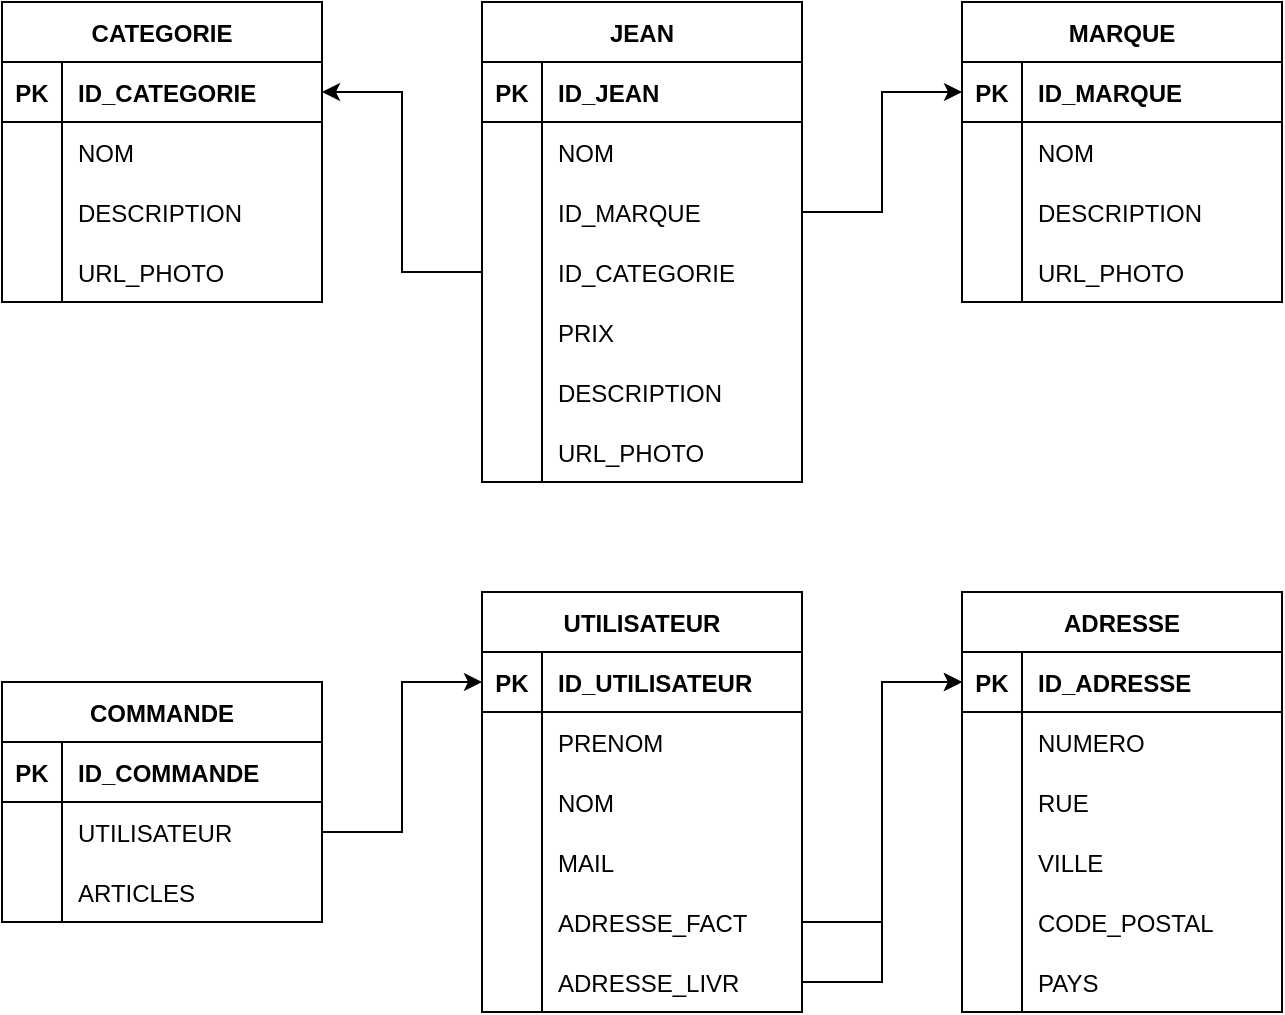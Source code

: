 <mxfile version="15.9.1" type="device"><diagram name="Page-1" id="6133507b-19e7-1e82-6fc7-422aa6c4b21f"><mxGraphModel dx="1185" dy="627" grid="1" gridSize="10" guides="1" tooltips="1" connect="1" arrows="1" fold="1" page="1" pageScale="1" pageWidth="1100" pageHeight="850" background="none" math="0" shadow="0"><root><mxCell id="0"/><mxCell id="1" parent="0"/><mxCell id="Id2WkrptMcdrsA5WTZio-1" value="UTILISATEUR" style="shape=table;startSize=30;container=1;collapsible=1;childLayout=tableLayout;fixedRows=1;rowLines=0;fontStyle=1;align=center;resizeLast=1;" vertex="1" parent="1"><mxGeometry x="640" y="575" width="160" height="210" as="geometry"/></mxCell><mxCell id="Id2WkrptMcdrsA5WTZio-2" value="" style="shape=partialRectangle;collapsible=0;dropTarget=0;pointerEvents=0;fillColor=none;top=0;left=0;bottom=1;right=0;points=[[0,0.5],[1,0.5]];portConstraint=eastwest;" vertex="1" parent="Id2WkrptMcdrsA5WTZio-1"><mxGeometry y="30" width="160" height="30" as="geometry"/></mxCell><mxCell id="Id2WkrptMcdrsA5WTZio-3" value="PK" style="shape=partialRectangle;connectable=0;fillColor=none;top=0;left=0;bottom=0;right=0;fontStyle=1;overflow=hidden;strokeColor=default;" vertex="1" parent="Id2WkrptMcdrsA5WTZio-2"><mxGeometry width="30" height="30" as="geometry"><mxRectangle width="30" height="30" as="alternateBounds"/></mxGeometry></mxCell><mxCell id="Id2WkrptMcdrsA5WTZio-4" value="ID_UTILISATEUR" style="shape=partialRectangle;connectable=0;fillColor=none;top=0;left=0;bottom=0;right=0;align=left;spacingLeft=6;fontStyle=1;overflow=hidden;" vertex="1" parent="Id2WkrptMcdrsA5WTZio-2"><mxGeometry x="30" width="130" height="30" as="geometry"><mxRectangle width="130" height="30" as="alternateBounds"/></mxGeometry></mxCell><mxCell id="Id2WkrptMcdrsA5WTZio-5" value="" style="shape=partialRectangle;collapsible=0;dropTarget=0;pointerEvents=0;fillColor=none;top=0;left=0;bottom=0;right=0;points=[[0,0.5],[1,0.5]];portConstraint=eastwest;" vertex="1" parent="Id2WkrptMcdrsA5WTZio-1"><mxGeometry y="60" width="160" height="30" as="geometry"/></mxCell><mxCell id="Id2WkrptMcdrsA5WTZio-6" value="" style="shape=partialRectangle;connectable=0;fillColor=none;top=0;left=0;bottom=0;right=0;editable=1;overflow=hidden;" vertex="1" parent="Id2WkrptMcdrsA5WTZio-5"><mxGeometry width="30" height="30" as="geometry"><mxRectangle width="30" height="30" as="alternateBounds"/></mxGeometry></mxCell><mxCell id="Id2WkrptMcdrsA5WTZio-7" value="PRENOM" style="shape=partialRectangle;connectable=0;fillColor=none;top=0;left=0;bottom=0;right=0;align=left;spacingLeft=6;overflow=hidden;" vertex="1" parent="Id2WkrptMcdrsA5WTZio-5"><mxGeometry x="30" width="130" height="30" as="geometry"><mxRectangle width="130" height="30" as="alternateBounds"/></mxGeometry></mxCell><mxCell id="Id2WkrptMcdrsA5WTZio-8" value="" style="shape=partialRectangle;collapsible=0;dropTarget=0;pointerEvents=0;fillColor=none;top=0;left=0;bottom=0;right=0;points=[[0,0.5],[1,0.5]];portConstraint=eastwest;" vertex="1" parent="Id2WkrptMcdrsA5WTZio-1"><mxGeometry y="90" width="160" height="30" as="geometry"/></mxCell><mxCell id="Id2WkrptMcdrsA5WTZio-9" value="" style="shape=partialRectangle;connectable=0;fillColor=none;top=0;left=0;bottom=0;right=0;editable=1;overflow=hidden;" vertex="1" parent="Id2WkrptMcdrsA5WTZio-8"><mxGeometry width="30" height="30" as="geometry"><mxRectangle width="30" height="30" as="alternateBounds"/></mxGeometry></mxCell><mxCell id="Id2WkrptMcdrsA5WTZio-10" value="NOM" style="shape=partialRectangle;connectable=0;fillColor=none;top=0;left=0;bottom=0;right=0;align=left;spacingLeft=6;overflow=hidden;" vertex="1" parent="Id2WkrptMcdrsA5WTZio-8"><mxGeometry x="30" width="130" height="30" as="geometry"><mxRectangle width="130" height="30" as="alternateBounds"/></mxGeometry></mxCell><mxCell id="Id2WkrptMcdrsA5WTZio-11" value="" style="shape=partialRectangle;collapsible=0;dropTarget=0;pointerEvents=0;fillColor=none;top=0;left=0;bottom=0;right=0;points=[[0,0.5],[1,0.5]];portConstraint=eastwest;" vertex="1" parent="Id2WkrptMcdrsA5WTZio-1"><mxGeometry y="120" width="160" height="30" as="geometry"/></mxCell><mxCell id="Id2WkrptMcdrsA5WTZio-12" value="" style="shape=partialRectangle;connectable=0;fillColor=none;top=0;left=0;bottom=0;right=0;editable=1;overflow=hidden;" vertex="1" parent="Id2WkrptMcdrsA5WTZio-11"><mxGeometry width="30" height="30" as="geometry"><mxRectangle width="30" height="30" as="alternateBounds"/></mxGeometry></mxCell><mxCell id="Id2WkrptMcdrsA5WTZio-13" value="MAIL" style="shape=partialRectangle;connectable=0;fillColor=none;top=0;left=0;bottom=0;right=0;align=left;spacingLeft=6;overflow=hidden;" vertex="1" parent="Id2WkrptMcdrsA5WTZio-11"><mxGeometry x="30" width="130" height="30" as="geometry"><mxRectangle width="130" height="30" as="alternateBounds"/></mxGeometry></mxCell><mxCell id="Id2WkrptMcdrsA5WTZio-80" style="shape=partialRectangle;collapsible=0;dropTarget=0;pointerEvents=0;fillColor=none;top=0;left=0;bottom=0;right=0;points=[[0,0.5],[1,0.5]];portConstraint=eastwest;" vertex="1" parent="Id2WkrptMcdrsA5WTZio-1"><mxGeometry y="150" width="160" height="30" as="geometry"/></mxCell><mxCell id="Id2WkrptMcdrsA5WTZio-81" style="shape=partialRectangle;connectable=0;fillColor=none;top=0;left=0;bottom=0;right=0;editable=1;overflow=hidden;" vertex="1" parent="Id2WkrptMcdrsA5WTZio-80"><mxGeometry width="30" height="30" as="geometry"><mxRectangle width="30" height="30" as="alternateBounds"/></mxGeometry></mxCell><mxCell id="Id2WkrptMcdrsA5WTZio-82" value="ADRESSE_FACT" style="shape=partialRectangle;connectable=0;fillColor=none;top=0;left=0;bottom=0;right=0;align=left;spacingLeft=6;overflow=hidden;" vertex="1" parent="Id2WkrptMcdrsA5WTZio-80"><mxGeometry x="30" width="130" height="30" as="geometry"><mxRectangle width="130" height="30" as="alternateBounds"/></mxGeometry></mxCell><mxCell id="Id2WkrptMcdrsA5WTZio-83" style="shape=partialRectangle;collapsible=0;dropTarget=0;pointerEvents=0;fillColor=none;top=0;left=0;bottom=0;right=0;points=[[0,0.5],[1,0.5]];portConstraint=eastwest;" vertex="1" parent="Id2WkrptMcdrsA5WTZio-1"><mxGeometry y="180" width="160" height="30" as="geometry"/></mxCell><mxCell id="Id2WkrptMcdrsA5WTZio-84" style="shape=partialRectangle;connectable=0;fillColor=none;top=0;left=0;bottom=0;right=0;editable=1;overflow=hidden;" vertex="1" parent="Id2WkrptMcdrsA5WTZio-83"><mxGeometry width="30" height="30" as="geometry"><mxRectangle width="30" height="30" as="alternateBounds"/></mxGeometry></mxCell><mxCell id="Id2WkrptMcdrsA5WTZio-85" value="ADRESSE_LIVR" style="shape=partialRectangle;connectable=0;fillColor=none;top=0;left=0;bottom=0;right=0;align=left;spacingLeft=6;overflow=hidden;" vertex="1" parent="Id2WkrptMcdrsA5WTZio-83"><mxGeometry x="30" width="130" height="30" as="geometry"><mxRectangle width="130" height="30" as="alternateBounds"/></mxGeometry></mxCell><mxCell id="Id2WkrptMcdrsA5WTZio-14" value="JEAN" style="shape=table;startSize=30;container=1;collapsible=1;childLayout=tableLayout;fixedRows=1;rowLines=0;fontStyle=1;align=center;resizeLast=1;" vertex="1" parent="1"><mxGeometry x="640" y="280" width="160" height="240" as="geometry"/></mxCell><mxCell id="Id2WkrptMcdrsA5WTZio-15" value="" style="shape=partialRectangle;collapsible=0;dropTarget=0;pointerEvents=0;fillColor=none;top=0;left=0;bottom=1;right=0;points=[[0,0.5],[1,0.5]];portConstraint=eastwest;" vertex="1" parent="Id2WkrptMcdrsA5WTZio-14"><mxGeometry y="30" width="160" height="30" as="geometry"/></mxCell><mxCell id="Id2WkrptMcdrsA5WTZio-16" value="PK" style="shape=partialRectangle;connectable=0;fillColor=none;top=0;left=0;bottom=0;right=0;fontStyle=1;overflow=hidden;strokeColor=default;" vertex="1" parent="Id2WkrptMcdrsA5WTZio-15"><mxGeometry width="30" height="30" as="geometry"><mxRectangle width="30" height="30" as="alternateBounds"/></mxGeometry></mxCell><mxCell id="Id2WkrptMcdrsA5WTZio-17" value="ID_JEAN" style="shape=partialRectangle;connectable=0;fillColor=none;top=0;left=0;bottom=0;right=0;align=left;spacingLeft=6;fontStyle=1;overflow=hidden;" vertex="1" parent="Id2WkrptMcdrsA5WTZio-15"><mxGeometry x="30" width="130" height="30" as="geometry"><mxRectangle width="130" height="30" as="alternateBounds"/></mxGeometry></mxCell><mxCell id="Id2WkrptMcdrsA5WTZio-18" value="" style="shape=partialRectangle;collapsible=0;dropTarget=0;pointerEvents=0;fillColor=none;top=0;left=0;bottom=0;right=0;points=[[0,0.5],[1,0.5]];portConstraint=eastwest;" vertex="1" parent="Id2WkrptMcdrsA5WTZio-14"><mxGeometry y="60" width="160" height="30" as="geometry"/></mxCell><mxCell id="Id2WkrptMcdrsA5WTZio-19" value="" style="shape=partialRectangle;connectable=0;fillColor=none;top=0;left=0;bottom=0;right=0;editable=1;overflow=hidden;" vertex="1" parent="Id2WkrptMcdrsA5WTZio-18"><mxGeometry width="30" height="30" as="geometry"><mxRectangle width="30" height="30" as="alternateBounds"/></mxGeometry></mxCell><mxCell id="Id2WkrptMcdrsA5WTZio-20" value="NOM" style="shape=partialRectangle;connectable=0;fillColor=none;top=0;left=0;bottom=0;right=0;align=left;spacingLeft=6;overflow=hidden;" vertex="1" parent="Id2WkrptMcdrsA5WTZio-18"><mxGeometry x="30" width="130" height="30" as="geometry"><mxRectangle width="130" height="30" as="alternateBounds"/></mxGeometry></mxCell><mxCell id="Id2WkrptMcdrsA5WTZio-21" value="" style="shape=partialRectangle;collapsible=0;dropTarget=0;pointerEvents=0;fillColor=none;top=0;left=0;bottom=0;right=0;points=[[0,0.5],[1,0.5]];portConstraint=eastwest;" vertex="1" parent="Id2WkrptMcdrsA5WTZio-14"><mxGeometry y="90" width="160" height="30" as="geometry"/></mxCell><mxCell id="Id2WkrptMcdrsA5WTZio-22" value="" style="shape=partialRectangle;connectable=0;fillColor=none;top=0;left=0;bottom=0;right=0;editable=1;overflow=hidden;" vertex="1" parent="Id2WkrptMcdrsA5WTZio-21"><mxGeometry width="30" height="30" as="geometry"><mxRectangle width="30" height="30" as="alternateBounds"/></mxGeometry></mxCell><mxCell id="Id2WkrptMcdrsA5WTZio-23" value="ID_MARQUE" style="shape=partialRectangle;connectable=0;fillColor=none;top=0;left=0;bottom=0;right=0;align=left;spacingLeft=6;overflow=hidden;" vertex="1" parent="Id2WkrptMcdrsA5WTZio-21"><mxGeometry x="30" width="130" height="30" as="geometry"><mxRectangle width="130" height="30" as="alternateBounds"/></mxGeometry></mxCell><mxCell id="Id2WkrptMcdrsA5WTZio-24" value="" style="shape=partialRectangle;collapsible=0;dropTarget=0;pointerEvents=0;fillColor=none;top=0;left=0;bottom=0;right=0;points=[[0,0.5],[1,0.5]];portConstraint=eastwest;" vertex="1" parent="Id2WkrptMcdrsA5WTZio-14"><mxGeometry y="120" width="160" height="30" as="geometry"/></mxCell><mxCell id="Id2WkrptMcdrsA5WTZio-25" value="" style="shape=partialRectangle;connectable=0;fillColor=none;top=0;left=0;bottom=0;right=0;editable=1;overflow=hidden;" vertex="1" parent="Id2WkrptMcdrsA5WTZio-24"><mxGeometry width="30" height="30" as="geometry"><mxRectangle width="30" height="30" as="alternateBounds"/></mxGeometry></mxCell><mxCell id="Id2WkrptMcdrsA5WTZio-26" value="ID_CATEGORIE" style="shape=partialRectangle;connectable=0;fillColor=none;top=0;left=0;bottom=0;right=0;align=left;spacingLeft=6;overflow=hidden;" vertex="1" parent="Id2WkrptMcdrsA5WTZio-24"><mxGeometry x="30" width="130" height="30" as="geometry"><mxRectangle width="130" height="30" as="alternateBounds"/></mxGeometry></mxCell><mxCell id="Id2WkrptMcdrsA5WTZio-71" style="shape=partialRectangle;collapsible=0;dropTarget=0;pointerEvents=0;fillColor=none;top=0;left=0;bottom=0;right=0;points=[[0,0.5],[1,0.5]];portConstraint=eastwest;" vertex="1" parent="Id2WkrptMcdrsA5WTZio-14"><mxGeometry y="150" width="160" height="30" as="geometry"/></mxCell><mxCell id="Id2WkrptMcdrsA5WTZio-72" style="shape=partialRectangle;connectable=0;fillColor=none;top=0;left=0;bottom=0;right=0;editable=1;overflow=hidden;" vertex="1" parent="Id2WkrptMcdrsA5WTZio-71"><mxGeometry width="30" height="30" as="geometry"><mxRectangle width="30" height="30" as="alternateBounds"/></mxGeometry></mxCell><mxCell id="Id2WkrptMcdrsA5WTZio-73" value="PRIX" style="shape=partialRectangle;connectable=0;fillColor=none;top=0;left=0;bottom=0;right=0;align=left;spacingLeft=6;overflow=hidden;" vertex="1" parent="Id2WkrptMcdrsA5WTZio-71"><mxGeometry x="30" width="130" height="30" as="geometry"><mxRectangle width="130" height="30" as="alternateBounds"/></mxGeometry></mxCell><mxCell id="Id2WkrptMcdrsA5WTZio-74" style="shape=partialRectangle;collapsible=0;dropTarget=0;pointerEvents=0;fillColor=none;top=0;left=0;bottom=0;right=0;points=[[0,0.5],[1,0.5]];portConstraint=eastwest;" vertex="1" parent="Id2WkrptMcdrsA5WTZio-14"><mxGeometry y="180" width="160" height="30" as="geometry"/></mxCell><mxCell id="Id2WkrptMcdrsA5WTZio-75" style="shape=partialRectangle;connectable=0;fillColor=none;top=0;left=0;bottom=0;right=0;editable=1;overflow=hidden;" vertex="1" parent="Id2WkrptMcdrsA5WTZio-74"><mxGeometry width="30" height="30" as="geometry"><mxRectangle width="30" height="30" as="alternateBounds"/></mxGeometry></mxCell><mxCell id="Id2WkrptMcdrsA5WTZio-76" value="DESCRIPTION" style="shape=partialRectangle;connectable=0;fillColor=none;top=0;left=0;bottom=0;right=0;align=left;spacingLeft=6;overflow=hidden;" vertex="1" parent="Id2WkrptMcdrsA5WTZio-74"><mxGeometry x="30" width="130" height="30" as="geometry"><mxRectangle width="130" height="30" as="alternateBounds"/></mxGeometry></mxCell><mxCell id="Id2WkrptMcdrsA5WTZio-77" style="shape=partialRectangle;collapsible=0;dropTarget=0;pointerEvents=0;fillColor=none;top=0;left=0;bottom=0;right=0;points=[[0,0.5],[1,0.5]];portConstraint=eastwest;" vertex="1" parent="Id2WkrptMcdrsA5WTZio-14"><mxGeometry y="210" width="160" height="30" as="geometry"/></mxCell><mxCell id="Id2WkrptMcdrsA5WTZio-78" style="shape=partialRectangle;connectable=0;fillColor=none;top=0;left=0;bottom=0;right=0;editable=1;overflow=hidden;" vertex="1" parent="Id2WkrptMcdrsA5WTZio-77"><mxGeometry width="30" height="30" as="geometry"><mxRectangle width="30" height="30" as="alternateBounds"/></mxGeometry></mxCell><mxCell id="Id2WkrptMcdrsA5WTZio-79" value="URL_PHOTO" style="shape=partialRectangle;connectable=0;fillColor=none;top=0;left=0;bottom=0;right=0;align=left;spacingLeft=6;overflow=hidden;" vertex="1" parent="Id2WkrptMcdrsA5WTZio-77"><mxGeometry x="30" width="130" height="30" as="geometry"><mxRectangle width="130" height="30" as="alternateBounds"/></mxGeometry></mxCell><mxCell id="Id2WkrptMcdrsA5WTZio-27" value="MARQUE" style="shape=table;startSize=30;container=1;collapsible=1;childLayout=tableLayout;fixedRows=1;rowLines=0;fontStyle=1;align=center;resizeLast=1;" vertex="1" parent="1"><mxGeometry x="880" y="280" width="160" height="150" as="geometry"/></mxCell><mxCell id="Id2WkrptMcdrsA5WTZio-28" value="" style="shape=partialRectangle;collapsible=0;dropTarget=0;pointerEvents=0;fillColor=none;top=0;left=0;bottom=1;right=0;points=[[0,0.5],[1,0.5]];portConstraint=eastwest;" vertex="1" parent="Id2WkrptMcdrsA5WTZio-27"><mxGeometry y="30" width="160" height="30" as="geometry"/></mxCell><mxCell id="Id2WkrptMcdrsA5WTZio-29" value="PK" style="shape=partialRectangle;connectable=0;fillColor=none;top=0;left=0;bottom=0;right=0;fontStyle=1;overflow=hidden;strokeColor=default;" vertex="1" parent="Id2WkrptMcdrsA5WTZio-28"><mxGeometry width="30" height="30" as="geometry"><mxRectangle width="30" height="30" as="alternateBounds"/></mxGeometry></mxCell><mxCell id="Id2WkrptMcdrsA5WTZio-30" value="ID_MARQUE" style="shape=partialRectangle;connectable=0;fillColor=none;top=0;left=0;bottom=0;right=0;align=left;spacingLeft=6;fontStyle=1;overflow=hidden;" vertex="1" parent="Id2WkrptMcdrsA5WTZio-28"><mxGeometry x="30" width="130" height="30" as="geometry"><mxRectangle width="130" height="30" as="alternateBounds"/></mxGeometry></mxCell><mxCell id="Id2WkrptMcdrsA5WTZio-31" value="" style="shape=partialRectangle;collapsible=0;dropTarget=0;pointerEvents=0;fillColor=none;top=0;left=0;bottom=0;right=0;points=[[0,0.5],[1,0.5]];portConstraint=eastwest;" vertex="1" parent="Id2WkrptMcdrsA5WTZio-27"><mxGeometry y="60" width="160" height="30" as="geometry"/></mxCell><mxCell id="Id2WkrptMcdrsA5WTZio-32" value="" style="shape=partialRectangle;connectable=0;fillColor=none;top=0;left=0;bottom=0;right=0;editable=1;overflow=hidden;" vertex="1" parent="Id2WkrptMcdrsA5WTZio-31"><mxGeometry width="30" height="30" as="geometry"><mxRectangle width="30" height="30" as="alternateBounds"/></mxGeometry></mxCell><mxCell id="Id2WkrptMcdrsA5WTZio-33" value="NOM" style="shape=partialRectangle;connectable=0;fillColor=none;top=0;left=0;bottom=0;right=0;align=left;spacingLeft=6;overflow=hidden;" vertex="1" parent="Id2WkrptMcdrsA5WTZio-31"><mxGeometry x="30" width="130" height="30" as="geometry"><mxRectangle width="130" height="30" as="alternateBounds"/></mxGeometry></mxCell><mxCell id="Id2WkrptMcdrsA5WTZio-34" value="" style="shape=partialRectangle;collapsible=0;dropTarget=0;pointerEvents=0;fillColor=none;top=0;left=0;bottom=0;right=0;points=[[0,0.5],[1,0.5]];portConstraint=eastwest;" vertex="1" parent="Id2WkrptMcdrsA5WTZio-27"><mxGeometry y="90" width="160" height="30" as="geometry"/></mxCell><mxCell id="Id2WkrptMcdrsA5WTZio-35" value="" style="shape=partialRectangle;connectable=0;fillColor=none;top=0;left=0;bottom=0;right=0;editable=1;overflow=hidden;" vertex="1" parent="Id2WkrptMcdrsA5WTZio-34"><mxGeometry width="30" height="30" as="geometry"><mxRectangle width="30" height="30" as="alternateBounds"/></mxGeometry></mxCell><mxCell id="Id2WkrptMcdrsA5WTZio-36" value="DESCRIPTION" style="shape=partialRectangle;connectable=0;fillColor=none;top=0;left=0;bottom=0;right=0;align=left;spacingLeft=6;overflow=hidden;" vertex="1" parent="Id2WkrptMcdrsA5WTZio-34"><mxGeometry x="30" width="130" height="30" as="geometry"><mxRectangle width="130" height="30" as="alternateBounds"/></mxGeometry></mxCell><mxCell id="Id2WkrptMcdrsA5WTZio-37" value="" style="shape=partialRectangle;collapsible=0;dropTarget=0;pointerEvents=0;fillColor=none;top=0;left=0;bottom=0;right=0;points=[[0,0.5],[1,0.5]];portConstraint=eastwest;" vertex="1" parent="Id2WkrptMcdrsA5WTZio-27"><mxGeometry y="120" width="160" height="30" as="geometry"/></mxCell><mxCell id="Id2WkrptMcdrsA5WTZio-38" value="" style="shape=partialRectangle;connectable=0;fillColor=none;top=0;left=0;bottom=0;right=0;editable=1;overflow=hidden;" vertex="1" parent="Id2WkrptMcdrsA5WTZio-37"><mxGeometry width="30" height="30" as="geometry"><mxRectangle width="30" height="30" as="alternateBounds"/></mxGeometry></mxCell><mxCell id="Id2WkrptMcdrsA5WTZio-39" value="URL_PHOTO" style="shape=partialRectangle;connectable=0;fillColor=none;top=0;left=0;bottom=0;right=0;align=left;spacingLeft=6;overflow=hidden;" vertex="1" parent="Id2WkrptMcdrsA5WTZio-37"><mxGeometry x="30" width="130" height="30" as="geometry"><mxRectangle width="130" height="30" as="alternateBounds"/></mxGeometry></mxCell><mxCell id="Id2WkrptMcdrsA5WTZio-40" value="CATEGORIE" style="shape=table;startSize=30;container=1;collapsible=1;childLayout=tableLayout;fixedRows=1;rowLines=0;fontStyle=1;align=center;resizeLast=1;" vertex="1" parent="1"><mxGeometry x="400" y="280" width="160" height="150" as="geometry"/></mxCell><mxCell id="Id2WkrptMcdrsA5WTZio-41" value="" style="shape=partialRectangle;collapsible=0;dropTarget=0;pointerEvents=0;fillColor=none;top=0;left=0;bottom=1;right=0;points=[[0,0.5],[1,0.5]];portConstraint=eastwest;" vertex="1" parent="Id2WkrptMcdrsA5WTZio-40"><mxGeometry y="30" width="160" height="30" as="geometry"/></mxCell><mxCell id="Id2WkrptMcdrsA5WTZio-42" value="PK" style="shape=partialRectangle;connectable=0;fillColor=none;top=0;left=0;bottom=0;right=0;fontStyle=1;overflow=hidden;strokeColor=default;" vertex="1" parent="Id2WkrptMcdrsA5WTZio-41"><mxGeometry width="30" height="30" as="geometry"><mxRectangle width="30" height="30" as="alternateBounds"/></mxGeometry></mxCell><mxCell id="Id2WkrptMcdrsA5WTZio-43" value="ID_CATEGORIE" style="shape=partialRectangle;connectable=0;fillColor=none;top=0;left=0;bottom=0;right=0;align=left;spacingLeft=6;fontStyle=1;overflow=hidden;" vertex="1" parent="Id2WkrptMcdrsA5WTZio-41"><mxGeometry x="30" width="130" height="30" as="geometry"><mxRectangle width="130" height="30" as="alternateBounds"/></mxGeometry></mxCell><mxCell id="Id2WkrptMcdrsA5WTZio-44" value="" style="shape=partialRectangle;collapsible=0;dropTarget=0;pointerEvents=0;fillColor=none;top=0;left=0;bottom=0;right=0;points=[[0,0.5],[1,0.5]];portConstraint=eastwest;" vertex="1" parent="Id2WkrptMcdrsA5WTZio-40"><mxGeometry y="60" width="160" height="30" as="geometry"/></mxCell><mxCell id="Id2WkrptMcdrsA5WTZio-45" value="" style="shape=partialRectangle;connectable=0;fillColor=none;top=0;left=0;bottom=0;right=0;editable=1;overflow=hidden;" vertex="1" parent="Id2WkrptMcdrsA5WTZio-44"><mxGeometry width="30" height="30" as="geometry"><mxRectangle width="30" height="30" as="alternateBounds"/></mxGeometry></mxCell><mxCell id="Id2WkrptMcdrsA5WTZio-46" value="NOM" style="shape=partialRectangle;connectable=0;fillColor=none;top=0;left=0;bottom=0;right=0;align=left;spacingLeft=6;overflow=hidden;" vertex="1" parent="Id2WkrptMcdrsA5WTZio-44"><mxGeometry x="30" width="130" height="30" as="geometry"><mxRectangle width="130" height="30" as="alternateBounds"/></mxGeometry></mxCell><mxCell id="Id2WkrptMcdrsA5WTZio-47" value="" style="shape=partialRectangle;collapsible=0;dropTarget=0;pointerEvents=0;fillColor=none;top=0;left=0;bottom=0;right=0;points=[[0,0.5],[1,0.5]];portConstraint=eastwest;" vertex="1" parent="Id2WkrptMcdrsA5WTZio-40"><mxGeometry y="90" width="160" height="30" as="geometry"/></mxCell><mxCell id="Id2WkrptMcdrsA5WTZio-48" value="" style="shape=partialRectangle;connectable=0;fillColor=none;top=0;left=0;bottom=0;right=0;editable=1;overflow=hidden;" vertex="1" parent="Id2WkrptMcdrsA5WTZio-47"><mxGeometry width="30" height="30" as="geometry"><mxRectangle width="30" height="30" as="alternateBounds"/></mxGeometry></mxCell><mxCell id="Id2WkrptMcdrsA5WTZio-49" value="DESCRIPTION" style="shape=partialRectangle;connectable=0;fillColor=none;top=0;left=0;bottom=0;right=0;align=left;spacingLeft=6;overflow=hidden;" vertex="1" parent="Id2WkrptMcdrsA5WTZio-47"><mxGeometry x="30" width="130" height="30" as="geometry"><mxRectangle width="130" height="30" as="alternateBounds"/></mxGeometry></mxCell><mxCell id="Id2WkrptMcdrsA5WTZio-50" value="" style="shape=partialRectangle;collapsible=0;dropTarget=0;pointerEvents=0;fillColor=none;top=0;left=0;bottom=0;right=0;points=[[0,0.5],[1,0.5]];portConstraint=eastwest;" vertex="1" parent="Id2WkrptMcdrsA5WTZio-40"><mxGeometry y="120" width="160" height="30" as="geometry"/></mxCell><mxCell id="Id2WkrptMcdrsA5WTZio-51" value="" style="shape=partialRectangle;connectable=0;fillColor=none;top=0;left=0;bottom=0;right=0;editable=1;overflow=hidden;" vertex="1" parent="Id2WkrptMcdrsA5WTZio-50"><mxGeometry width="30" height="30" as="geometry"><mxRectangle width="30" height="30" as="alternateBounds"/></mxGeometry></mxCell><mxCell id="Id2WkrptMcdrsA5WTZio-52" value="URL_PHOTO" style="shape=partialRectangle;connectable=0;fillColor=none;top=0;left=0;bottom=0;right=0;align=left;spacingLeft=6;overflow=hidden;" vertex="1" parent="Id2WkrptMcdrsA5WTZio-50"><mxGeometry x="30" width="130" height="30" as="geometry"><mxRectangle width="130" height="30" as="alternateBounds"/></mxGeometry></mxCell><mxCell id="Id2WkrptMcdrsA5WTZio-53" value="COMMANDE" style="shape=table;startSize=30;container=1;collapsible=1;childLayout=tableLayout;fixedRows=1;rowLines=0;fontStyle=1;align=center;resizeLast=1;" vertex="1" parent="1"><mxGeometry x="400" y="620" width="160" height="120" as="geometry"/></mxCell><mxCell id="Id2WkrptMcdrsA5WTZio-54" value="" style="shape=partialRectangle;collapsible=0;dropTarget=0;pointerEvents=0;fillColor=none;top=0;left=0;bottom=1;right=0;points=[[0,0.5],[1,0.5]];portConstraint=eastwest;" vertex="1" parent="Id2WkrptMcdrsA5WTZio-53"><mxGeometry y="30" width="160" height="30" as="geometry"/></mxCell><mxCell id="Id2WkrptMcdrsA5WTZio-55" value="PK" style="shape=partialRectangle;connectable=0;fillColor=none;top=0;left=0;bottom=0;right=0;fontStyle=1;overflow=hidden;strokeColor=default;" vertex="1" parent="Id2WkrptMcdrsA5WTZio-54"><mxGeometry width="30" height="30" as="geometry"><mxRectangle width="30" height="30" as="alternateBounds"/></mxGeometry></mxCell><mxCell id="Id2WkrptMcdrsA5WTZio-56" value="ID_COMMANDE" style="shape=partialRectangle;connectable=0;fillColor=none;top=0;left=0;bottom=0;right=0;align=left;spacingLeft=6;fontStyle=1;overflow=hidden;" vertex="1" parent="Id2WkrptMcdrsA5WTZio-54"><mxGeometry x="30" width="130" height="30" as="geometry"><mxRectangle width="130" height="30" as="alternateBounds"/></mxGeometry></mxCell><mxCell id="Id2WkrptMcdrsA5WTZio-57" value="" style="shape=partialRectangle;collapsible=0;dropTarget=0;pointerEvents=0;fillColor=none;top=0;left=0;bottom=0;right=0;points=[[0,0.5],[1,0.5]];portConstraint=eastwest;" vertex="1" parent="Id2WkrptMcdrsA5WTZio-53"><mxGeometry y="60" width="160" height="30" as="geometry"/></mxCell><mxCell id="Id2WkrptMcdrsA5WTZio-58" value="" style="shape=partialRectangle;connectable=0;fillColor=none;top=0;left=0;bottom=0;right=0;editable=1;overflow=hidden;" vertex="1" parent="Id2WkrptMcdrsA5WTZio-57"><mxGeometry width="30" height="30" as="geometry"><mxRectangle width="30" height="30" as="alternateBounds"/></mxGeometry></mxCell><mxCell id="Id2WkrptMcdrsA5WTZio-59" value="UTILISATEUR" style="shape=partialRectangle;connectable=0;fillColor=none;top=0;left=0;bottom=0;right=0;align=left;spacingLeft=6;overflow=hidden;" vertex="1" parent="Id2WkrptMcdrsA5WTZio-57"><mxGeometry x="30" width="130" height="30" as="geometry"><mxRectangle width="130" height="30" as="alternateBounds"/></mxGeometry></mxCell><mxCell id="Id2WkrptMcdrsA5WTZio-60" value="" style="shape=partialRectangle;collapsible=0;dropTarget=0;pointerEvents=0;fillColor=none;top=0;left=0;bottom=0;right=0;points=[[0,0.5],[1,0.5]];portConstraint=eastwest;" vertex="1" parent="Id2WkrptMcdrsA5WTZio-53"><mxGeometry y="90" width="160" height="30" as="geometry"/></mxCell><mxCell id="Id2WkrptMcdrsA5WTZio-61" value="" style="shape=partialRectangle;connectable=0;fillColor=none;top=0;left=0;bottom=0;right=0;editable=1;overflow=hidden;" vertex="1" parent="Id2WkrptMcdrsA5WTZio-60"><mxGeometry width="30" height="30" as="geometry"><mxRectangle width="30" height="30" as="alternateBounds"/></mxGeometry></mxCell><mxCell id="Id2WkrptMcdrsA5WTZio-62" value="ARTICLES" style="shape=partialRectangle;connectable=0;fillColor=none;top=0;left=0;bottom=0;right=0;align=left;spacingLeft=6;overflow=hidden;" vertex="1" parent="Id2WkrptMcdrsA5WTZio-60"><mxGeometry x="30" width="130" height="30" as="geometry"><mxRectangle width="130" height="30" as="alternateBounds"/></mxGeometry></mxCell><mxCell id="Id2WkrptMcdrsA5WTZio-86" value="ADRESSE" style="shape=table;startSize=30;container=1;collapsible=1;childLayout=tableLayout;fixedRows=1;rowLines=0;fontStyle=1;align=center;resizeLast=1;" vertex="1" parent="1"><mxGeometry x="880" y="575" width="160" height="210" as="geometry"/></mxCell><mxCell id="Id2WkrptMcdrsA5WTZio-87" value="" style="shape=partialRectangle;collapsible=0;dropTarget=0;pointerEvents=0;fillColor=none;top=0;left=0;bottom=1;right=0;points=[[0,0.5],[1,0.5]];portConstraint=eastwest;" vertex="1" parent="Id2WkrptMcdrsA5WTZio-86"><mxGeometry y="30" width="160" height="30" as="geometry"/></mxCell><mxCell id="Id2WkrptMcdrsA5WTZio-88" value="PK" style="shape=partialRectangle;connectable=0;fillColor=none;top=0;left=0;bottom=0;right=0;fontStyle=1;overflow=hidden;strokeColor=default;" vertex="1" parent="Id2WkrptMcdrsA5WTZio-87"><mxGeometry width="30" height="30" as="geometry"><mxRectangle width="30" height="30" as="alternateBounds"/></mxGeometry></mxCell><mxCell id="Id2WkrptMcdrsA5WTZio-89" value="ID_ADRESSE" style="shape=partialRectangle;connectable=0;fillColor=none;top=0;left=0;bottom=0;right=0;align=left;spacingLeft=6;fontStyle=1;overflow=hidden;" vertex="1" parent="Id2WkrptMcdrsA5WTZio-87"><mxGeometry x="30" width="130" height="30" as="geometry"><mxRectangle width="130" height="30" as="alternateBounds"/></mxGeometry></mxCell><mxCell id="Id2WkrptMcdrsA5WTZio-90" value="" style="shape=partialRectangle;collapsible=0;dropTarget=0;pointerEvents=0;fillColor=none;top=0;left=0;bottom=0;right=0;points=[[0,0.5],[1,0.5]];portConstraint=eastwest;" vertex="1" parent="Id2WkrptMcdrsA5WTZio-86"><mxGeometry y="60" width="160" height="30" as="geometry"/></mxCell><mxCell id="Id2WkrptMcdrsA5WTZio-91" value="" style="shape=partialRectangle;connectable=0;fillColor=none;top=0;left=0;bottom=0;right=0;editable=1;overflow=hidden;" vertex="1" parent="Id2WkrptMcdrsA5WTZio-90"><mxGeometry width="30" height="30" as="geometry"><mxRectangle width="30" height="30" as="alternateBounds"/></mxGeometry></mxCell><mxCell id="Id2WkrptMcdrsA5WTZio-92" value="NUMERO" style="shape=partialRectangle;connectable=0;fillColor=none;top=0;left=0;bottom=0;right=0;align=left;spacingLeft=6;overflow=hidden;" vertex="1" parent="Id2WkrptMcdrsA5WTZio-90"><mxGeometry x="30" width="130" height="30" as="geometry"><mxRectangle width="130" height="30" as="alternateBounds"/></mxGeometry></mxCell><mxCell id="Id2WkrptMcdrsA5WTZio-93" value="" style="shape=partialRectangle;collapsible=0;dropTarget=0;pointerEvents=0;fillColor=none;top=0;left=0;bottom=0;right=0;points=[[0,0.5],[1,0.5]];portConstraint=eastwest;" vertex="1" parent="Id2WkrptMcdrsA5WTZio-86"><mxGeometry y="90" width="160" height="30" as="geometry"/></mxCell><mxCell id="Id2WkrptMcdrsA5WTZio-94" value="" style="shape=partialRectangle;connectable=0;fillColor=none;top=0;left=0;bottom=0;right=0;editable=1;overflow=hidden;" vertex="1" parent="Id2WkrptMcdrsA5WTZio-93"><mxGeometry width="30" height="30" as="geometry"><mxRectangle width="30" height="30" as="alternateBounds"/></mxGeometry></mxCell><mxCell id="Id2WkrptMcdrsA5WTZio-95" value="RUE" style="shape=partialRectangle;connectable=0;fillColor=none;top=0;left=0;bottom=0;right=0;align=left;spacingLeft=6;overflow=hidden;" vertex="1" parent="Id2WkrptMcdrsA5WTZio-93"><mxGeometry x="30" width="130" height="30" as="geometry"><mxRectangle width="130" height="30" as="alternateBounds"/></mxGeometry></mxCell><mxCell id="Id2WkrptMcdrsA5WTZio-96" value="" style="shape=partialRectangle;collapsible=0;dropTarget=0;pointerEvents=0;fillColor=none;top=0;left=0;bottom=0;right=0;points=[[0,0.5],[1,0.5]];portConstraint=eastwest;" vertex="1" parent="Id2WkrptMcdrsA5WTZio-86"><mxGeometry y="120" width="160" height="30" as="geometry"/></mxCell><mxCell id="Id2WkrptMcdrsA5WTZio-97" value="" style="shape=partialRectangle;connectable=0;fillColor=none;top=0;left=0;bottom=0;right=0;editable=1;overflow=hidden;" vertex="1" parent="Id2WkrptMcdrsA5WTZio-96"><mxGeometry width="30" height="30" as="geometry"><mxRectangle width="30" height="30" as="alternateBounds"/></mxGeometry></mxCell><mxCell id="Id2WkrptMcdrsA5WTZio-98" value="VILLE" style="shape=partialRectangle;connectable=0;fillColor=none;top=0;left=0;bottom=0;right=0;align=left;spacingLeft=6;overflow=hidden;" vertex="1" parent="Id2WkrptMcdrsA5WTZio-96"><mxGeometry x="30" width="130" height="30" as="geometry"><mxRectangle width="130" height="30" as="alternateBounds"/></mxGeometry></mxCell><mxCell id="Id2WkrptMcdrsA5WTZio-99" style="shape=partialRectangle;collapsible=0;dropTarget=0;pointerEvents=0;fillColor=none;top=0;left=0;bottom=0;right=0;points=[[0,0.5],[1,0.5]];portConstraint=eastwest;" vertex="1" parent="Id2WkrptMcdrsA5WTZio-86"><mxGeometry y="150" width="160" height="30" as="geometry"/></mxCell><mxCell id="Id2WkrptMcdrsA5WTZio-100" style="shape=partialRectangle;connectable=0;fillColor=none;top=0;left=0;bottom=0;right=0;editable=1;overflow=hidden;" vertex="1" parent="Id2WkrptMcdrsA5WTZio-99"><mxGeometry width="30" height="30" as="geometry"><mxRectangle width="30" height="30" as="alternateBounds"/></mxGeometry></mxCell><mxCell id="Id2WkrptMcdrsA5WTZio-101" value="CODE_POSTAL" style="shape=partialRectangle;connectable=0;fillColor=none;top=0;left=0;bottom=0;right=0;align=left;spacingLeft=6;overflow=hidden;" vertex="1" parent="Id2WkrptMcdrsA5WTZio-99"><mxGeometry x="30" width="130" height="30" as="geometry"><mxRectangle width="130" height="30" as="alternateBounds"/></mxGeometry></mxCell><mxCell id="Id2WkrptMcdrsA5WTZio-102" style="shape=partialRectangle;collapsible=0;dropTarget=0;pointerEvents=0;fillColor=none;top=0;left=0;bottom=0;right=0;points=[[0,0.5],[1,0.5]];portConstraint=eastwest;" vertex="1" parent="Id2WkrptMcdrsA5WTZio-86"><mxGeometry y="180" width="160" height="30" as="geometry"/></mxCell><mxCell id="Id2WkrptMcdrsA5WTZio-103" style="shape=partialRectangle;connectable=0;fillColor=none;top=0;left=0;bottom=0;right=0;editable=1;overflow=hidden;" vertex="1" parent="Id2WkrptMcdrsA5WTZio-102"><mxGeometry width="30" height="30" as="geometry"><mxRectangle width="30" height="30" as="alternateBounds"/></mxGeometry></mxCell><mxCell id="Id2WkrptMcdrsA5WTZio-104" value="PAYS" style="shape=partialRectangle;connectable=0;fillColor=none;top=0;left=0;bottom=0;right=0;align=left;spacingLeft=6;overflow=hidden;" vertex="1" parent="Id2WkrptMcdrsA5WTZio-102"><mxGeometry x="30" width="130" height="30" as="geometry"><mxRectangle width="130" height="30" as="alternateBounds"/></mxGeometry></mxCell><mxCell id="Id2WkrptMcdrsA5WTZio-108" style="edgeStyle=orthogonalEdgeStyle;rounded=0;orthogonalLoop=1;jettySize=auto;html=1;entryX=0;entryY=0.5;entryDx=0;entryDy=0;" edge="1" parent="1" source="Id2WkrptMcdrsA5WTZio-21" target="Id2WkrptMcdrsA5WTZio-28"><mxGeometry relative="1" as="geometry"/></mxCell><mxCell id="Id2WkrptMcdrsA5WTZio-109" style="edgeStyle=orthogonalEdgeStyle;rounded=0;orthogonalLoop=1;jettySize=auto;html=1;entryX=1;entryY=0.5;entryDx=0;entryDy=0;" edge="1" parent="1" source="Id2WkrptMcdrsA5WTZio-24" target="Id2WkrptMcdrsA5WTZio-41"><mxGeometry relative="1" as="geometry"/></mxCell><mxCell id="Id2WkrptMcdrsA5WTZio-112" style="edgeStyle=orthogonalEdgeStyle;rounded=0;orthogonalLoop=1;jettySize=auto;html=1;exitX=1;exitY=0.5;exitDx=0;exitDy=0;entryX=0;entryY=0.5;entryDx=0;entryDy=0;" edge="1" parent="1" source="Id2WkrptMcdrsA5WTZio-57" target="Id2WkrptMcdrsA5WTZio-2"><mxGeometry relative="1" as="geometry"/></mxCell><mxCell id="Id2WkrptMcdrsA5WTZio-113" style="edgeStyle=orthogonalEdgeStyle;rounded=0;orthogonalLoop=1;jettySize=auto;html=1;exitX=1;exitY=0.5;exitDx=0;exitDy=0;entryX=0;entryY=0.5;entryDx=0;entryDy=0;" edge="1" parent="1" source="Id2WkrptMcdrsA5WTZio-80" target="Id2WkrptMcdrsA5WTZio-87"><mxGeometry relative="1" as="geometry"/></mxCell><mxCell id="Id2WkrptMcdrsA5WTZio-114" style="edgeStyle=orthogonalEdgeStyle;rounded=0;orthogonalLoop=1;jettySize=auto;html=1;exitX=1;exitY=0.5;exitDx=0;exitDy=0;" edge="1" parent="1" source="Id2WkrptMcdrsA5WTZio-83"><mxGeometry relative="1" as="geometry"><mxPoint x="880" y="620" as="targetPoint"/><Array as="points"><mxPoint x="840" y="770"/><mxPoint x="840" y="620"/></Array></mxGeometry></mxCell></root></mxGraphModel></diagram></mxfile>